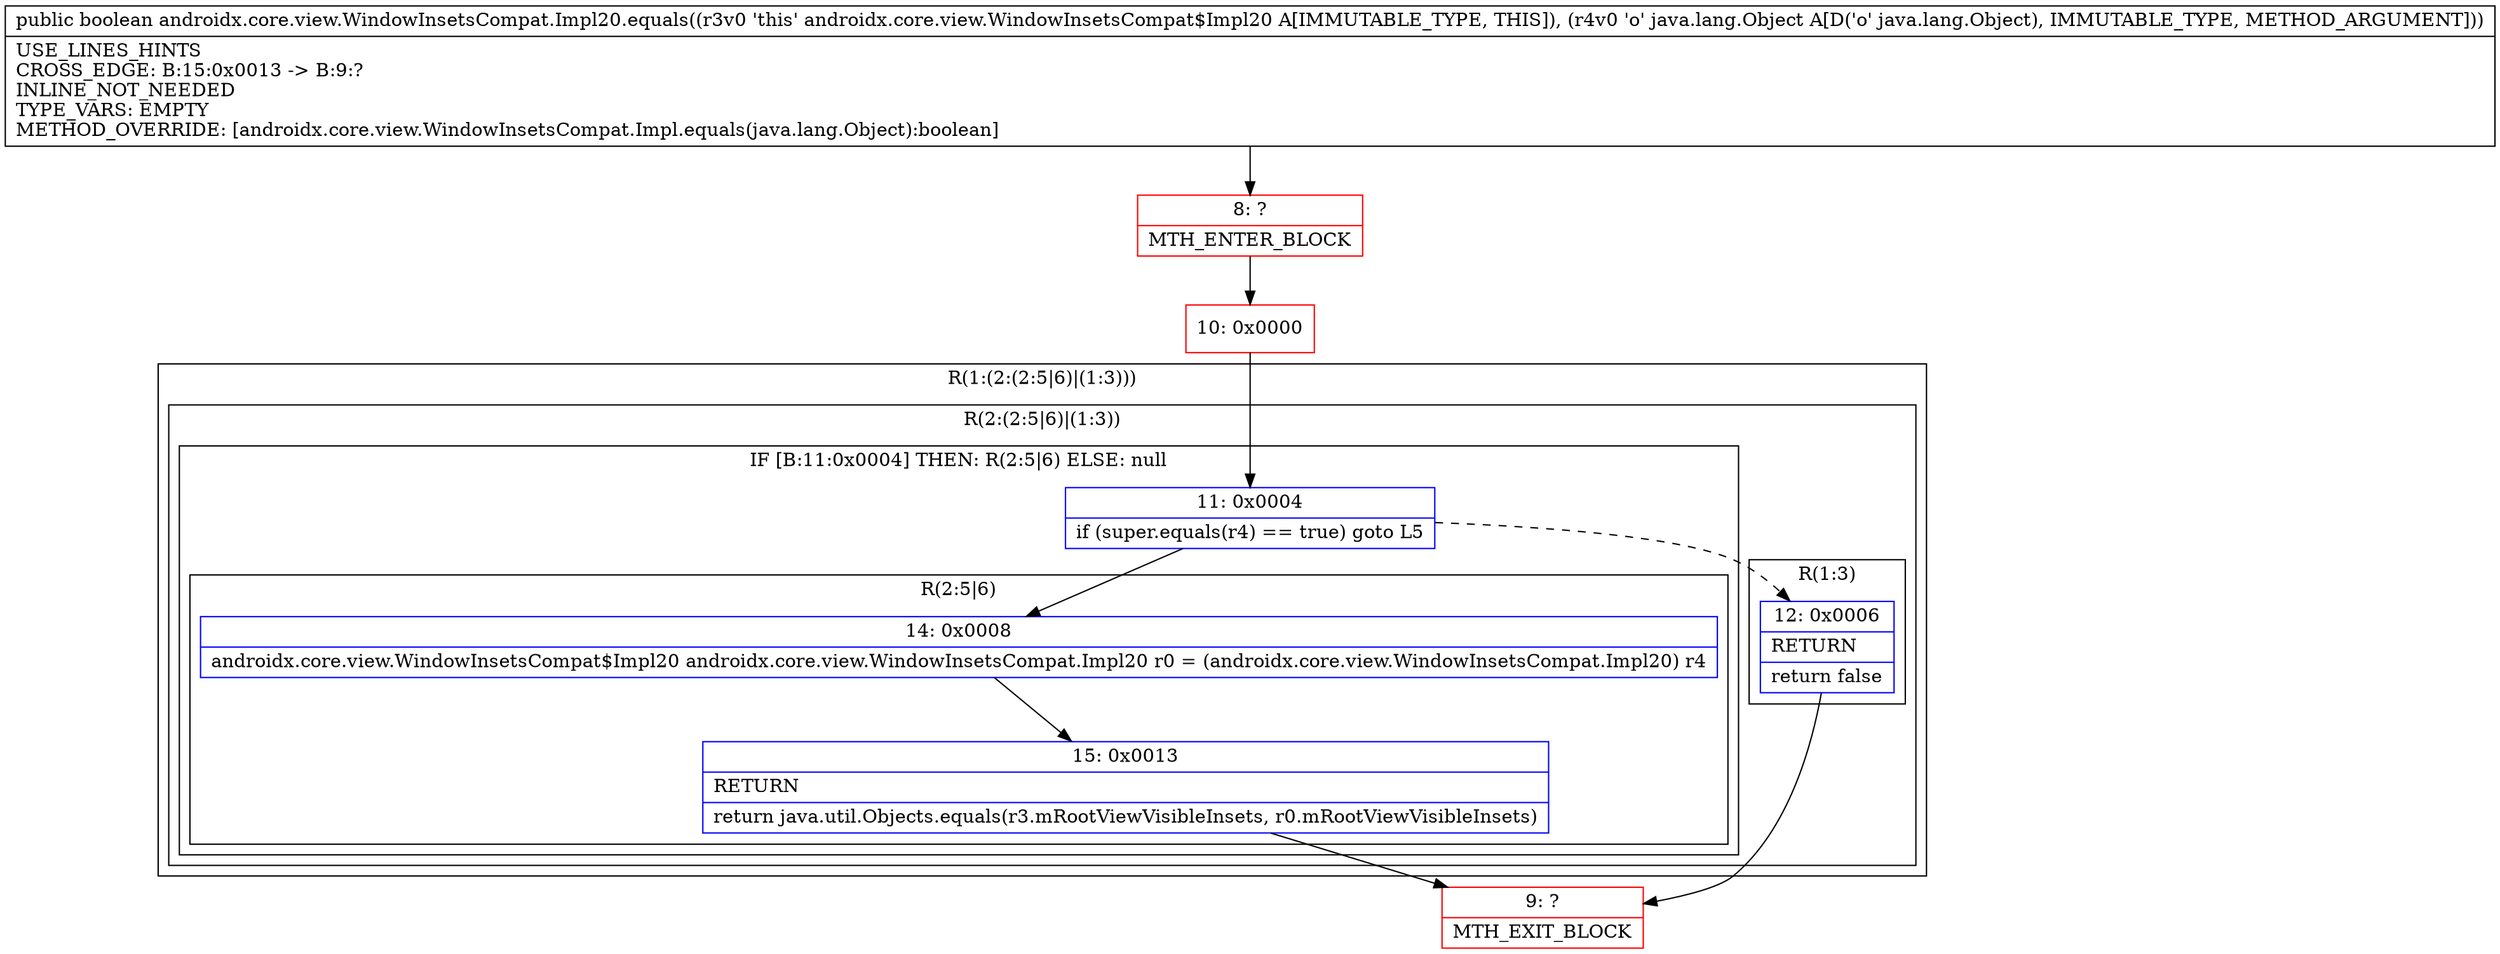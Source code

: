 digraph "CFG forandroidx.core.view.WindowInsetsCompat.Impl20.equals(Ljava\/lang\/Object;)Z" {
subgraph cluster_Region_1460646661 {
label = "R(1:(2:(2:5|6)|(1:3)))";
node [shape=record,color=blue];
subgraph cluster_Region_464477799 {
label = "R(2:(2:5|6)|(1:3))";
node [shape=record,color=blue];
subgraph cluster_IfRegion_1553183104 {
label = "IF [B:11:0x0004] THEN: R(2:5|6) ELSE: null";
node [shape=record,color=blue];
Node_11 [shape=record,label="{11\:\ 0x0004|if (super.equals(r4) == true) goto L5\l}"];
subgraph cluster_Region_630623535 {
label = "R(2:5|6)";
node [shape=record,color=blue];
Node_14 [shape=record,label="{14\:\ 0x0008|androidx.core.view.WindowInsetsCompat$Impl20 androidx.core.view.WindowInsetsCompat.Impl20 r0 = (androidx.core.view.WindowInsetsCompat.Impl20) r4\l}"];
Node_15 [shape=record,label="{15\:\ 0x0013|RETURN\l|return java.util.Objects.equals(r3.mRootViewVisibleInsets, r0.mRootViewVisibleInsets)\l}"];
}
}
subgraph cluster_Region_260446232 {
label = "R(1:3)";
node [shape=record,color=blue];
Node_12 [shape=record,label="{12\:\ 0x0006|RETURN\l|return false\l}"];
}
}
}
Node_8 [shape=record,color=red,label="{8\:\ ?|MTH_ENTER_BLOCK\l}"];
Node_10 [shape=record,color=red,label="{10\:\ 0x0000}"];
Node_9 [shape=record,color=red,label="{9\:\ ?|MTH_EXIT_BLOCK\l}"];
MethodNode[shape=record,label="{public boolean androidx.core.view.WindowInsetsCompat.Impl20.equals((r3v0 'this' androidx.core.view.WindowInsetsCompat$Impl20 A[IMMUTABLE_TYPE, THIS]), (r4v0 'o' java.lang.Object A[D('o' java.lang.Object), IMMUTABLE_TYPE, METHOD_ARGUMENT]))  | USE_LINES_HINTS\lCROSS_EDGE: B:15:0x0013 \-\> B:9:?\lINLINE_NOT_NEEDED\lTYPE_VARS: EMPTY\lMETHOD_OVERRIDE: [androidx.core.view.WindowInsetsCompat.Impl.equals(java.lang.Object):boolean]\l}"];
MethodNode -> Node_8;Node_11 -> Node_12[style=dashed];
Node_11 -> Node_14;
Node_14 -> Node_15;
Node_15 -> Node_9;
Node_12 -> Node_9;
Node_8 -> Node_10;
Node_10 -> Node_11;
}

